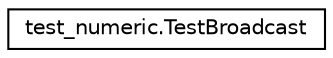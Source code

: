 digraph "Graphical Class Hierarchy"
{
 // LATEX_PDF_SIZE
  edge [fontname="Helvetica",fontsize="10",labelfontname="Helvetica",labelfontsize="10"];
  node [fontname="Helvetica",fontsize="10",shape=record];
  rankdir="LR";
  Node0 [label="test_numeric.TestBroadcast",height=0.2,width=0.4,color="black", fillcolor="white", style="filled",URL="$classtest__numeric_1_1TestBroadcast.html",tooltip=" "];
}
